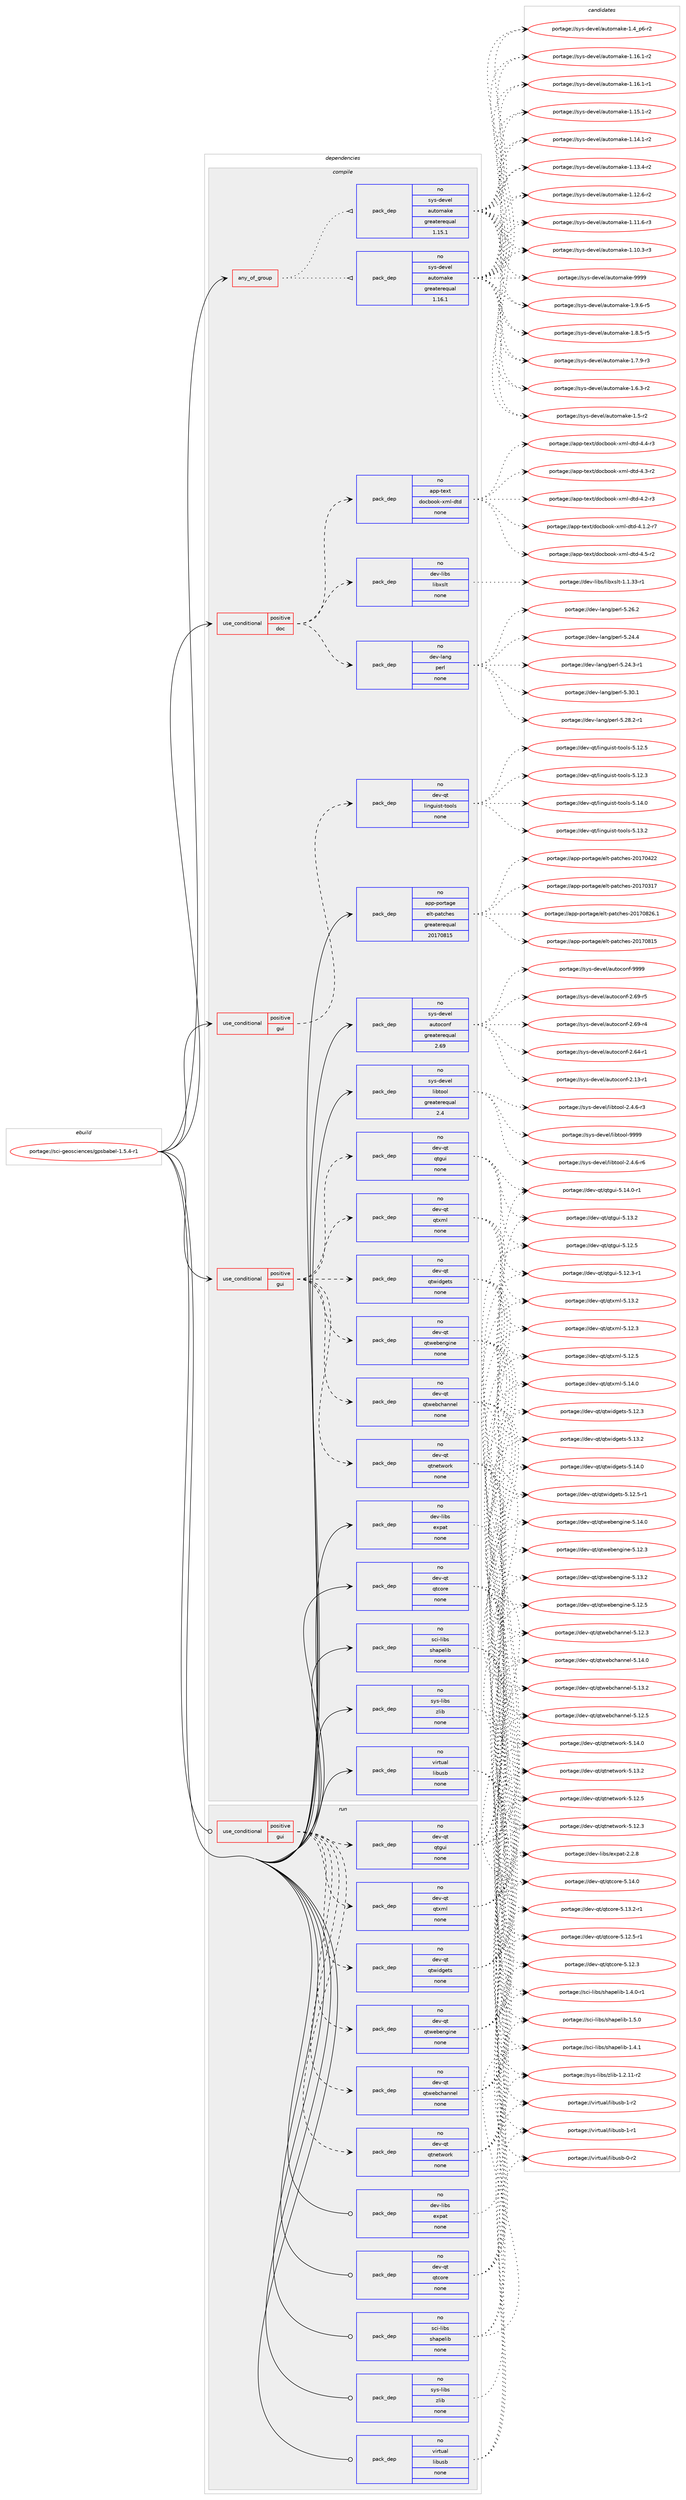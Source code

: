digraph prolog {

# *************
# Graph options
# *************

newrank=true;
concentrate=true;
compound=true;
graph [rankdir=LR,fontname=Helvetica,fontsize=10,ranksep=1.5];#, ranksep=2.5, nodesep=0.2];
edge  [arrowhead=vee];
node  [fontname=Helvetica,fontsize=10];

# **********
# The ebuild
# **********

subgraph cluster_leftcol {
color=gray;
rank=same;
label=<<i>ebuild</i>>;
id [label="portage://sci-geosciences/gpsbabel-1.5.4-r1", color=red, width=4, href="../sci-geosciences/gpsbabel-1.5.4-r1.svg"];
}

# ****************
# The dependencies
# ****************

subgraph cluster_midcol {
color=gray;
label=<<i>dependencies</i>>;
subgraph cluster_compile {
fillcolor="#eeeeee";
style=filled;
label=<<i>compile</i>>;
subgraph any1701 {
dependency105145 [label=<<TABLE BORDER="0" CELLBORDER="1" CELLSPACING="0" CELLPADDING="4"><TR><TD CELLPADDING="10">any_of_group</TD></TR></TABLE>>, shape=none, color=red];subgraph pack82936 {
dependency105146 [label=<<TABLE BORDER="0" CELLBORDER="1" CELLSPACING="0" CELLPADDING="4" WIDTH="220"><TR><TD ROWSPAN="6" CELLPADDING="30">pack_dep</TD></TR><TR><TD WIDTH="110">no</TD></TR><TR><TD>sys-devel</TD></TR><TR><TD>automake</TD></TR><TR><TD>greaterequal</TD></TR><TR><TD>1.16.1</TD></TR></TABLE>>, shape=none, color=blue];
}
dependency105145:e -> dependency105146:w [weight=20,style="dotted",arrowhead="oinv"];
subgraph pack82937 {
dependency105147 [label=<<TABLE BORDER="0" CELLBORDER="1" CELLSPACING="0" CELLPADDING="4" WIDTH="220"><TR><TD ROWSPAN="6" CELLPADDING="30">pack_dep</TD></TR><TR><TD WIDTH="110">no</TD></TR><TR><TD>sys-devel</TD></TR><TR><TD>automake</TD></TR><TR><TD>greaterequal</TD></TR><TR><TD>1.15.1</TD></TR></TABLE>>, shape=none, color=blue];
}
dependency105145:e -> dependency105147:w [weight=20,style="dotted",arrowhead="oinv"];
}
id:e -> dependency105145:w [weight=20,style="solid",arrowhead="vee"];
subgraph cond20428 {
dependency105148 [label=<<TABLE BORDER="0" CELLBORDER="1" CELLSPACING="0" CELLPADDING="4"><TR><TD ROWSPAN="3" CELLPADDING="10">use_conditional</TD></TR><TR><TD>positive</TD></TR><TR><TD>doc</TD></TR></TABLE>>, shape=none, color=red];
subgraph pack82938 {
dependency105149 [label=<<TABLE BORDER="0" CELLBORDER="1" CELLSPACING="0" CELLPADDING="4" WIDTH="220"><TR><TD ROWSPAN="6" CELLPADDING="30">pack_dep</TD></TR><TR><TD WIDTH="110">no</TD></TR><TR><TD>app-text</TD></TR><TR><TD>docbook-xml-dtd</TD></TR><TR><TD>none</TD></TR><TR><TD></TD></TR></TABLE>>, shape=none, color=blue];
}
dependency105148:e -> dependency105149:w [weight=20,style="dashed",arrowhead="vee"];
subgraph pack82939 {
dependency105150 [label=<<TABLE BORDER="0" CELLBORDER="1" CELLSPACING="0" CELLPADDING="4" WIDTH="220"><TR><TD ROWSPAN="6" CELLPADDING="30">pack_dep</TD></TR><TR><TD WIDTH="110">no</TD></TR><TR><TD>dev-lang</TD></TR><TR><TD>perl</TD></TR><TR><TD>none</TD></TR><TR><TD></TD></TR></TABLE>>, shape=none, color=blue];
}
dependency105148:e -> dependency105150:w [weight=20,style="dashed",arrowhead="vee"];
subgraph pack82940 {
dependency105151 [label=<<TABLE BORDER="0" CELLBORDER="1" CELLSPACING="0" CELLPADDING="4" WIDTH="220"><TR><TD ROWSPAN="6" CELLPADDING="30">pack_dep</TD></TR><TR><TD WIDTH="110">no</TD></TR><TR><TD>dev-libs</TD></TR><TR><TD>libxslt</TD></TR><TR><TD>none</TD></TR><TR><TD></TD></TR></TABLE>>, shape=none, color=blue];
}
dependency105148:e -> dependency105151:w [weight=20,style="dashed",arrowhead="vee"];
}
id:e -> dependency105148:w [weight=20,style="solid",arrowhead="vee"];
subgraph cond20429 {
dependency105152 [label=<<TABLE BORDER="0" CELLBORDER="1" CELLSPACING="0" CELLPADDING="4"><TR><TD ROWSPAN="3" CELLPADDING="10">use_conditional</TD></TR><TR><TD>positive</TD></TR><TR><TD>gui</TD></TR></TABLE>>, shape=none, color=red];
subgraph pack82941 {
dependency105153 [label=<<TABLE BORDER="0" CELLBORDER="1" CELLSPACING="0" CELLPADDING="4" WIDTH="220"><TR><TD ROWSPAN="6" CELLPADDING="30">pack_dep</TD></TR><TR><TD WIDTH="110">no</TD></TR><TR><TD>dev-qt</TD></TR><TR><TD>linguist-tools</TD></TR><TR><TD>none</TD></TR><TR><TD></TD></TR></TABLE>>, shape=none, color=blue];
}
dependency105152:e -> dependency105153:w [weight=20,style="dashed",arrowhead="vee"];
}
id:e -> dependency105152:w [weight=20,style="solid",arrowhead="vee"];
subgraph cond20430 {
dependency105154 [label=<<TABLE BORDER="0" CELLBORDER="1" CELLSPACING="0" CELLPADDING="4"><TR><TD ROWSPAN="3" CELLPADDING="10">use_conditional</TD></TR><TR><TD>positive</TD></TR><TR><TD>gui</TD></TR></TABLE>>, shape=none, color=red];
subgraph pack82942 {
dependency105155 [label=<<TABLE BORDER="0" CELLBORDER="1" CELLSPACING="0" CELLPADDING="4" WIDTH="220"><TR><TD ROWSPAN="6" CELLPADDING="30">pack_dep</TD></TR><TR><TD WIDTH="110">no</TD></TR><TR><TD>dev-qt</TD></TR><TR><TD>qtgui</TD></TR><TR><TD>none</TD></TR><TR><TD></TD></TR></TABLE>>, shape=none, color=blue];
}
dependency105154:e -> dependency105155:w [weight=20,style="dashed",arrowhead="vee"];
subgraph pack82943 {
dependency105156 [label=<<TABLE BORDER="0" CELLBORDER="1" CELLSPACING="0" CELLPADDING="4" WIDTH="220"><TR><TD ROWSPAN="6" CELLPADDING="30">pack_dep</TD></TR><TR><TD WIDTH="110">no</TD></TR><TR><TD>dev-qt</TD></TR><TR><TD>qtnetwork</TD></TR><TR><TD>none</TD></TR><TR><TD></TD></TR></TABLE>>, shape=none, color=blue];
}
dependency105154:e -> dependency105156:w [weight=20,style="dashed",arrowhead="vee"];
subgraph pack82944 {
dependency105157 [label=<<TABLE BORDER="0" CELLBORDER="1" CELLSPACING="0" CELLPADDING="4" WIDTH="220"><TR><TD ROWSPAN="6" CELLPADDING="30">pack_dep</TD></TR><TR><TD WIDTH="110">no</TD></TR><TR><TD>dev-qt</TD></TR><TR><TD>qtwebchannel</TD></TR><TR><TD>none</TD></TR><TR><TD></TD></TR></TABLE>>, shape=none, color=blue];
}
dependency105154:e -> dependency105157:w [weight=20,style="dashed",arrowhead="vee"];
subgraph pack82945 {
dependency105158 [label=<<TABLE BORDER="0" CELLBORDER="1" CELLSPACING="0" CELLPADDING="4" WIDTH="220"><TR><TD ROWSPAN="6" CELLPADDING="30">pack_dep</TD></TR><TR><TD WIDTH="110">no</TD></TR><TR><TD>dev-qt</TD></TR><TR><TD>qtwebengine</TD></TR><TR><TD>none</TD></TR><TR><TD></TD></TR></TABLE>>, shape=none, color=blue];
}
dependency105154:e -> dependency105158:w [weight=20,style="dashed",arrowhead="vee"];
subgraph pack82946 {
dependency105159 [label=<<TABLE BORDER="0" CELLBORDER="1" CELLSPACING="0" CELLPADDING="4" WIDTH="220"><TR><TD ROWSPAN="6" CELLPADDING="30">pack_dep</TD></TR><TR><TD WIDTH="110">no</TD></TR><TR><TD>dev-qt</TD></TR><TR><TD>qtwidgets</TD></TR><TR><TD>none</TD></TR><TR><TD></TD></TR></TABLE>>, shape=none, color=blue];
}
dependency105154:e -> dependency105159:w [weight=20,style="dashed",arrowhead="vee"];
subgraph pack82947 {
dependency105160 [label=<<TABLE BORDER="0" CELLBORDER="1" CELLSPACING="0" CELLPADDING="4" WIDTH="220"><TR><TD ROWSPAN="6" CELLPADDING="30">pack_dep</TD></TR><TR><TD WIDTH="110">no</TD></TR><TR><TD>dev-qt</TD></TR><TR><TD>qtxml</TD></TR><TR><TD>none</TD></TR><TR><TD></TD></TR></TABLE>>, shape=none, color=blue];
}
dependency105154:e -> dependency105160:w [weight=20,style="dashed",arrowhead="vee"];
}
id:e -> dependency105154:w [weight=20,style="solid",arrowhead="vee"];
subgraph pack82948 {
dependency105161 [label=<<TABLE BORDER="0" CELLBORDER="1" CELLSPACING="0" CELLPADDING="4" WIDTH="220"><TR><TD ROWSPAN="6" CELLPADDING="30">pack_dep</TD></TR><TR><TD WIDTH="110">no</TD></TR><TR><TD>app-portage</TD></TR><TR><TD>elt-patches</TD></TR><TR><TD>greaterequal</TD></TR><TR><TD>20170815</TD></TR></TABLE>>, shape=none, color=blue];
}
id:e -> dependency105161:w [weight=20,style="solid",arrowhead="vee"];
subgraph pack82949 {
dependency105162 [label=<<TABLE BORDER="0" CELLBORDER="1" CELLSPACING="0" CELLPADDING="4" WIDTH="220"><TR><TD ROWSPAN="6" CELLPADDING="30">pack_dep</TD></TR><TR><TD WIDTH="110">no</TD></TR><TR><TD>dev-libs</TD></TR><TR><TD>expat</TD></TR><TR><TD>none</TD></TR><TR><TD></TD></TR></TABLE>>, shape=none, color=blue];
}
id:e -> dependency105162:w [weight=20,style="solid",arrowhead="vee"];
subgraph pack82950 {
dependency105163 [label=<<TABLE BORDER="0" CELLBORDER="1" CELLSPACING="0" CELLPADDING="4" WIDTH="220"><TR><TD ROWSPAN="6" CELLPADDING="30">pack_dep</TD></TR><TR><TD WIDTH="110">no</TD></TR><TR><TD>dev-qt</TD></TR><TR><TD>qtcore</TD></TR><TR><TD>none</TD></TR><TR><TD></TD></TR></TABLE>>, shape=none, color=blue];
}
id:e -> dependency105163:w [weight=20,style="solid",arrowhead="vee"];
subgraph pack82951 {
dependency105164 [label=<<TABLE BORDER="0" CELLBORDER="1" CELLSPACING="0" CELLPADDING="4" WIDTH="220"><TR><TD ROWSPAN="6" CELLPADDING="30">pack_dep</TD></TR><TR><TD WIDTH="110">no</TD></TR><TR><TD>sci-libs</TD></TR><TR><TD>shapelib</TD></TR><TR><TD>none</TD></TR><TR><TD></TD></TR></TABLE>>, shape=none, color=blue];
}
id:e -> dependency105164:w [weight=20,style="solid",arrowhead="vee"];
subgraph pack82952 {
dependency105165 [label=<<TABLE BORDER="0" CELLBORDER="1" CELLSPACING="0" CELLPADDING="4" WIDTH="220"><TR><TD ROWSPAN="6" CELLPADDING="30">pack_dep</TD></TR><TR><TD WIDTH="110">no</TD></TR><TR><TD>sys-devel</TD></TR><TR><TD>autoconf</TD></TR><TR><TD>greaterequal</TD></TR><TR><TD>2.69</TD></TR></TABLE>>, shape=none, color=blue];
}
id:e -> dependency105165:w [weight=20,style="solid",arrowhead="vee"];
subgraph pack82953 {
dependency105166 [label=<<TABLE BORDER="0" CELLBORDER="1" CELLSPACING="0" CELLPADDING="4" WIDTH="220"><TR><TD ROWSPAN="6" CELLPADDING="30">pack_dep</TD></TR><TR><TD WIDTH="110">no</TD></TR><TR><TD>sys-devel</TD></TR><TR><TD>libtool</TD></TR><TR><TD>greaterequal</TD></TR><TR><TD>2.4</TD></TR></TABLE>>, shape=none, color=blue];
}
id:e -> dependency105166:w [weight=20,style="solid",arrowhead="vee"];
subgraph pack82954 {
dependency105167 [label=<<TABLE BORDER="0" CELLBORDER="1" CELLSPACING="0" CELLPADDING="4" WIDTH="220"><TR><TD ROWSPAN="6" CELLPADDING="30">pack_dep</TD></TR><TR><TD WIDTH="110">no</TD></TR><TR><TD>sys-libs</TD></TR><TR><TD>zlib</TD></TR><TR><TD>none</TD></TR><TR><TD></TD></TR></TABLE>>, shape=none, color=blue];
}
id:e -> dependency105167:w [weight=20,style="solid",arrowhead="vee"];
subgraph pack82955 {
dependency105168 [label=<<TABLE BORDER="0" CELLBORDER="1" CELLSPACING="0" CELLPADDING="4" WIDTH="220"><TR><TD ROWSPAN="6" CELLPADDING="30">pack_dep</TD></TR><TR><TD WIDTH="110">no</TD></TR><TR><TD>virtual</TD></TR><TR><TD>libusb</TD></TR><TR><TD>none</TD></TR><TR><TD></TD></TR></TABLE>>, shape=none, color=blue];
}
id:e -> dependency105168:w [weight=20,style="solid",arrowhead="vee"];
}
subgraph cluster_compileandrun {
fillcolor="#eeeeee";
style=filled;
label=<<i>compile and run</i>>;
}
subgraph cluster_run {
fillcolor="#eeeeee";
style=filled;
label=<<i>run</i>>;
subgraph cond20431 {
dependency105169 [label=<<TABLE BORDER="0" CELLBORDER="1" CELLSPACING="0" CELLPADDING="4"><TR><TD ROWSPAN="3" CELLPADDING="10">use_conditional</TD></TR><TR><TD>positive</TD></TR><TR><TD>gui</TD></TR></TABLE>>, shape=none, color=red];
subgraph pack82956 {
dependency105170 [label=<<TABLE BORDER="0" CELLBORDER="1" CELLSPACING="0" CELLPADDING="4" WIDTH="220"><TR><TD ROWSPAN="6" CELLPADDING="30">pack_dep</TD></TR><TR><TD WIDTH="110">no</TD></TR><TR><TD>dev-qt</TD></TR><TR><TD>qtgui</TD></TR><TR><TD>none</TD></TR><TR><TD></TD></TR></TABLE>>, shape=none, color=blue];
}
dependency105169:e -> dependency105170:w [weight=20,style="dashed",arrowhead="vee"];
subgraph pack82957 {
dependency105171 [label=<<TABLE BORDER="0" CELLBORDER="1" CELLSPACING="0" CELLPADDING="4" WIDTH="220"><TR><TD ROWSPAN="6" CELLPADDING="30">pack_dep</TD></TR><TR><TD WIDTH="110">no</TD></TR><TR><TD>dev-qt</TD></TR><TR><TD>qtnetwork</TD></TR><TR><TD>none</TD></TR><TR><TD></TD></TR></TABLE>>, shape=none, color=blue];
}
dependency105169:e -> dependency105171:w [weight=20,style="dashed",arrowhead="vee"];
subgraph pack82958 {
dependency105172 [label=<<TABLE BORDER="0" CELLBORDER="1" CELLSPACING="0" CELLPADDING="4" WIDTH="220"><TR><TD ROWSPAN="6" CELLPADDING="30">pack_dep</TD></TR><TR><TD WIDTH="110">no</TD></TR><TR><TD>dev-qt</TD></TR><TR><TD>qtwebchannel</TD></TR><TR><TD>none</TD></TR><TR><TD></TD></TR></TABLE>>, shape=none, color=blue];
}
dependency105169:e -> dependency105172:w [weight=20,style="dashed",arrowhead="vee"];
subgraph pack82959 {
dependency105173 [label=<<TABLE BORDER="0" CELLBORDER="1" CELLSPACING="0" CELLPADDING="4" WIDTH="220"><TR><TD ROWSPAN="6" CELLPADDING="30">pack_dep</TD></TR><TR><TD WIDTH="110">no</TD></TR><TR><TD>dev-qt</TD></TR><TR><TD>qtwebengine</TD></TR><TR><TD>none</TD></TR><TR><TD></TD></TR></TABLE>>, shape=none, color=blue];
}
dependency105169:e -> dependency105173:w [weight=20,style="dashed",arrowhead="vee"];
subgraph pack82960 {
dependency105174 [label=<<TABLE BORDER="0" CELLBORDER="1" CELLSPACING="0" CELLPADDING="4" WIDTH="220"><TR><TD ROWSPAN="6" CELLPADDING="30">pack_dep</TD></TR><TR><TD WIDTH="110">no</TD></TR><TR><TD>dev-qt</TD></TR><TR><TD>qtwidgets</TD></TR><TR><TD>none</TD></TR><TR><TD></TD></TR></TABLE>>, shape=none, color=blue];
}
dependency105169:e -> dependency105174:w [weight=20,style="dashed",arrowhead="vee"];
subgraph pack82961 {
dependency105175 [label=<<TABLE BORDER="0" CELLBORDER="1" CELLSPACING="0" CELLPADDING="4" WIDTH="220"><TR><TD ROWSPAN="6" CELLPADDING="30">pack_dep</TD></TR><TR><TD WIDTH="110">no</TD></TR><TR><TD>dev-qt</TD></TR><TR><TD>qtxml</TD></TR><TR><TD>none</TD></TR><TR><TD></TD></TR></TABLE>>, shape=none, color=blue];
}
dependency105169:e -> dependency105175:w [weight=20,style="dashed",arrowhead="vee"];
}
id:e -> dependency105169:w [weight=20,style="solid",arrowhead="odot"];
subgraph pack82962 {
dependency105176 [label=<<TABLE BORDER="0" CELLBORDER="1" CELLSPACING="0" CELLPADDING="4" WIDTH="220"><TR><TD ROWSPAN="6" CELLPADDING="30">pack_dep</TD></TR><TR><TD WIDTH="110">no</TD></TR><TR><TD>dev-libs</TD></TR><TR><TD>expat</TD></TR><TR><TD>none</TD></TR><TR><TD></TD></TR></TABLE>>, shape=none, color=blue];
}
id:e -> dependency105176:w [weight=20,style="solid",arrowhead="odot"];
subgraph pack82963 {
dependency105177 [label=<<TABLE BORDER="0" CELLBORDER="1" CELLSPACING="0" CELLPADDING="4" WIDTH="220"><TR><TD ROWSPAN="6" CELLPADDING="30">pack_dep</TD></TR><TR><TD WIDTH="110">no</TD></TR><TR><TD>dev-qt</TD></TR><TR><TD>qtcore</TD></TR><TR><TD>none</TD></TR><TR><TD></TD></TR></TABLE>>, shape=none, color=blue];
}
id:e -> dependency105177:w [weight=20,style="solid",arrowhead="odot"];
subgraph pack82964 {
dependency105178 [label=<<TABLE BORDER="0" CELLBORDER="1" CELLSPACING="0" CELLPADDING="4" WIDTH="220"><TR><TD ROWSPAN="6" CELLPADDING="30">pack_dep</TD></TR><TR><TD WIDTH="110">no</TD></TR><TR><TD>sci-libs</TD></TR><TR><TD>shapelib</TD></TR><TR><TD>none</TD></TR><TR><TD></TD></TR></TABLE>>, shape=none, color=blue];
}
id:e -> dependency105178:w [weight=20,style="solid",arrowhead="odot"];
subgraph pack82965 {
dependency105179 [label=<<TABLE BORDER="0" CELLBORDER="1" CELLSPACING="0" CELLPADDING="4" WIDTH="220"><TR><TD ROWSPAN="6" CELLPADDING="30">pack_dep</TD></TR><TR><TD WIDTH="110">no</TD></TR><TR><TD>sys-libs</TD></TR><TR><TD>zlib</TD></TR><TR><TD>none</TD></TR><TR><TD></TD></TR></TABLE>>, shape=none, color=blue];
}
id:e -> dependency105179:w [weight=20,style="solid",arrowhead="odot"];
subgraph pack82966 {
dependency105180 [label=<<TABLE BORDER="0" CELLBORDER="1" CELLSPACING="0" CELLPADDING="4" WIDTH="220"><TR><TD ROWSPAN="6" CELLPADDING="30">pack_dep</TD></TR><TR><TD WIDTH="110">no</TD></TR><TR><TD>virtual</TD></TR><TR><TD>libusb</TD></TR><TR><TD>none</TD></TR><TR><TD></TD></TR></TABLE>>, shape=none, color=blue];
}
id:e -> dependency105180:w [weight=20,style="solid",arrowhead="odot"];
}
}

# **************
# The candidates
# **************

subgraph cluster_choices {
rank=same;
color=gray;
label=<<i>candidates</i>>;

subgraph choice82936 {
color=black;
nodesep=1;
choice115121115451001011181011084797117116111109971071014557575757 [label="portage://sys-devel/automake-9999", color=red, width=4,href="../sys-devel/automake-9999.svg"];
choice115121115451001011181011084797117116111109971071014549465746544511453 [label="portage://sys-devel/automake-1.9.6-r5", color=red, width=4,href="../sys-devel/automake-1.9.6-r5.svg"];
choice115121115451001011181011084797117116111109971071014549465646534511453 [label="portage://sys-devel/automake-1.8.5-r5", color=red, width=4,href="../sys-devel/automake-1.8.5-r5.svg"];
choice115121115451001011181011084797117116111109971071014549465546574511451 [label="portage://sys-devel/automake-1.7.9-r3", color=red, width=4,href="../sys-devel/automake-1.7.9-r3.svg"];
choice115121115451001011181011084797117116111109971071014549465446514511450 [label="portage://sys-devel/automake-1.6.3-r2", color=red, width=4,href="../sys-devel/automake-1.6.3-r2.svg"];
choice11512111545100101118101108479711711611110997107101454946534511450 [label="portage://sys-devel/automake-1.5-r2", color=red, width=4,href="../sys-devel/automake-1.5-r2.svg"];
choice115121115451001011181011084797117116111109971071014549465295112544511450 [label="portage://sys-devel/automake-1.4_p6-r2", color=red, width=4,href="../sys-devel/automake-1.4_p6-r2.svg"];
choice11512111545100101118101108479711711611110997107101454946495446494511450 [label="portage://sys-devel/automake-1.16.1-r2", color=red, width=4,href="../sys-devel/automake-1.16.1-r2.svg"];
choice11512111545100101118101108479711711611110997107101454946495446494511449 [label="portage://sys-devel/automake-1.16.1-r1", color=red, width=4,href="../sys-devel/automake-1.16.1-r1.svg"];
choice11512111545100101118101108479711711611110997107101454946495346494511450 [label="portage://sys-devel/automake-1.15.1-r2", color=red, width=4,href="../sys-devel/automake-1.15.1-r2.svg"];
choice11512111545100101118101108479711711611110997107101454946495246494511450 [label="portage://sys-devel/automake-1.14.1-r2", color=red, width=4,href="../sys-devel/automake-1.14.1-r2.svg"];
choice11512111545100101118101108479711711611110997107101454946495146524511450 [label="portage://sys-devel/automake-1.13.4-r2", color=red, width=4,href="../sys-devel/automake-1.13.4-r2.svg"];
choice11512111545100101118101108479711711611110997107101454946495046544511450 [label="portage://sys-devel/automake-1.12.6-r2", color=red, width=4,href="../sys-devel/automake-1.12.6-r2.svg"];
choice11512111545100101118101108479711711611110997107101454946494946544511451 [label="portage://sys-devel/automake-1.11.6-r3", color=red, width=4,href="../sys-devel/automake-1.11.6-r3.svg"];
choice11512111545100101118101108479711711611110997107101454946494846514511451 [label="portage://sys-devel/automake-1.10.3-r3", color=red, width=4,href="../sys-devel/automake-1.10.3-r3.svg"];
dependency105146:e -> choice115121115451001011181011084797117116111109971071014557575757:w [style=dotted,weight="100"];
dependency105146:e -> choice115121115451001011181011084797117116111109971071014549465746544511453:w [style=dotted,weight="100"];
dependency105146:e -> choice115121115451001011181011084797117116111109971071014549465646534511453:w [style=dotted,weight="100"];
dependency105146:e -> choice115121115451001011181011084797117116111109971071014549465546574511451:w [style=dotted,weight="100"];
dependency105146:e -> choice115121115451001011181011084797117116111109971071014549465446514511450:w [style=dotted,weight="100"];
dependency105146:e -> choice11512111545100101118101108479711711611110997107101454946534511450:w [style=dotted,weight="100"];
dependency105146:e -> choice115121115451001011181011084797117116111109971071014549465295112544511450:w [style=dotted,weight="100"];
dependency105146:e -> choice11512111545100101118101108479711711611110997107101454946495446494511450:w [style=dotted,weight="100"];
dependency105146:e -> choice11512111545100101118101108479711711611110997107101454946495446494511449:w [style=dotted,weight="100"];
dependency105146:e -> choice11512111545100101118101108479711711611110997107101454946495346494511450:w [style=dotted,weight="100"];
dependency105146:e -> choice11512111545100101118101108479711711611110997107101454946495246494511450:w [style=dotted,weight="100"];
dependency105146:e -> choice11512111545100101118101108479711711611110997107101454946495146524511450:w [style=dotted,weight="100"];
dependency105146:e -> choice11512111545100101118101108479711711611110997107101454946495046544511450:w [style=dotted,weight="100"];
dependency105146:e -> choice11512111545100101118101108479711711611110997107101454946494946544511451:w [style=dotted,weight="100"];
dependency105146:e -> choice11512111545100101118101108479711711611110997107101454946494846514511451:w [style=dotted,weight="100"];
}
subgraph choice82937 {
color=black;
nodesep=1;
choice115121115451001011181011084797117116111109971071014557575757 [label="portage://sys-devel/automake-9999", color=red, width=4,href="../sys-devel/automake-9999.svg"];
choice115121115451001011181011084797117116111109971071014549465746544511453 [label="portage://sys-devel/automake-1.9.6-r5", color=red, width=4,href="../sys-devel/automake-1.9.6-r5.svg"];
choice115121115451001011181011084797117116111109971071014549465646534511453 [label="portage://sys-devel/automake-1.8.5-r5", color=red, width=4,href="../sys-devel/automake-1.8.5-r5.svg"];
choice115121115451001011181011084797117116111109971071014549465546574511451 [label="portage://sys-devel/automake-1.7.9-r3", color=red, width=4,href="../sys-devel/automake-1.7.9-r3.svg"];
choice115121115451001011181011084797117116111109971071014549465446514511450 [label="portage://sys-devel/automake-1.6.3-r2", color=red, width=4,href="../sys-devel/automake-1.6.3-r2.svg"];
choice11512111545100101118101108479711711611110997107101454946534511450 [label="portage://sys-devel/automake-1.5-r2", color=red, width=4,href="../sys-devel/automake-1.5-r2.svg"];
choice115121115451001011181011084797117116111109971071014549465295112544511450 [label="portage://sys-devel/automake-1.4_p6-r2", color=red, width=4,href="../sys-devel/automake-1.4_p6-r2.svg"];
choice11512111545100101118101108479711711611110997107101454946495446494511450 [label="portage://sys-devel/automake-1.16.1-r2", color=red, width=4,href="../sys-devel/automake-1.16.1-r2.svg"];
choice11512111545100101118101108479711711611110997107101454946495446494511449 [label="portage://sys-devel/automake-1.16.1-r1", color=red, width=4,href="../sys-devel/automake-1.16.1-r1.svg"];
choice11512111545100101118101108479711711611110997107101454946495346494511450 [label="portage://sys-devel/automake-1.15.1-r2", color=red, width=4,href="../sys-devel/automake-1.15.1-r2.svg"];
choice11512111545100101118101108479711711611110997107101454946495246494511450 [label="portage://sys-devel/automake-1.14.1-r2", color=red, width=4,href="../sys-devel/automake-1.14.1-r2.svg"];
choice11512111545100101118101108479711711611110997107101454946495146524511450 [label="portage://sys-devel/automake-1.13.4-r2", color=red, width=4,href="../sys-devel/automake-1.13.4-r2.svg"];
choice11512111545100101118101108479711711611110997107101454946495046544511450 [label="portage://sys-devel/automake-1.12.6-r2", color=red, width=4,href="../sys-devel/automake-1.12.6-r2.svg"];
choice11512111545100101118101108479711711611110997107101454946494946544511451 [label="portage://sys-devel/automake-1.11.6-r3", color=red, width=4,href="../sys-devel/automake-1.11.6-r3.svg"];
choice11512111545100101118101108479711711611110997107101454946494846514511451 [label="portage://sys-devel/automake-1.10.3-r3", color=red, width=4,href="../sys-devel/automake-1.10.3-r3.svg"];
dependency105147:e -> choice115121115451001011181011084797117116111109971071014557575757:w [style=dotted,weight="100"];
dependency105147:e -> choice115121115451001011181011084797117116111109971071014549465746544511453:w [style=dotted,weight="100"];
dependency105147:e -> choice115121115451001011181011084797117116111109971071014549465646534511453:w [style=dotted,weight="100"];
dependency105147:e -> choice115121115451001011181011084797117116111109971071014549465546574511451:w [style=dotted,weight="100"];
dependency105147:e -> choice115121115451001011181011084797117116111109971071014549465446514511450:w [style=dotted,weight="100"];
dependency105147:e -> choice11512111545100101118101108479711711611110997107101454946534511450:w [style=dotted,weight="100"];
dependency105147:e -> choice115121115451001011181011084797117116111109971071014549465295112544511450:w [style=dotted,weight="100"];
dependency105147:e -> choice11512111545100101118101108479711711611110997107101454946495446494511450:w [style=dotted,weight="100"];
dependency105147:e -> choice11512111545100101118101108479711711611110997107101454946495446494511449:w [style=dotted,weight="100"];
dependency105147:e -> choice11512111545100101118101108479711711611110997107101454946495346494511450:w [style=dotted,weight="100"];
dependency105147:e -> choice11512111545100101118101108479711711611110997107101454946495246494511450:w [style=dotted,weight="100"];
dependency105147:e -> choice11512111545100101118101108479711711611110997107101454946495146524511450:w [style=dotted,weight="100"];
dependency105147:e -> choice11512111545100101118101108479711711611110997107101454946495046544511450:w [style=dotted,weight="100"];
dependency105147:e -> choice11512111545100101118101108479711711611110997107101454946494946544511451:w [style=dotted,weight="100"];
dependency105147:e -> choice11512111545100101118101108479711711611110997107101454946494846514511451:w [style=dotted,weight="100"];
}
subgraph choice82938 {
color=black;
nodesep=1;
choice97112112451161011201164710011199981111111074512010910845100116100455246534511450 [label="portage://app-text/docbook-xml-dtd-4.5-r2", color=red, width=4,href="../app-text/docbook-xml-dtd-4.5-r2.svg"];
choice97112112451161011201164710011199981111111074512010910845100116100455246524511451 [label="portage://app-text/docbook-xml-dtd-4.4-r3", color=red, width=4,href="../app-text/docbook-xml-dtd-4.4-r3.svg"];
choice97112112451161011201164710011199981111111074512010910845100116100455246514511450 [label="portage://app-text/docbook-xml-dtd-4.3-r2", color=red, width=4,href="../app-text/docbook-xml-dtd-4.3-r2.svg"];
choice97112112451161011201164710011199981111111074512010910845100116100455246504511451 [label="portage://app-text/docbook-xml-dtd-4.2-r3", color=red, width=4,href="../app-text/docbook-xml-dtd-4.2-r3.svg"];
choice971121124511610112011647100111999811111110745120109108451001161004552464946504511455 [label="portage://app-text/docbook-xml-dtd-4.1.2-r7", color=red, width=4,href="../app-text/docbook-xml-dtd-4.1.2-r7.svg"];
dependency105149:e -> choice97112112451161011201164710011199981111111074512010910845100116100455246534511450:w [style=dotted,weight="100"];
dependency105149:e -> choice97112112451161011201164710011199981111111074512010910845100116100455246524511451:w [style=dotted,weight="100"];
dependency105149:e -> choice97112112451161011201164710011199981111111074512010910845100116100455246514511450:w [style=dotted,weight="100"];
dependency105149:e -> choice97112112451161011201164710011199981111111074512010910845100116100455246504511451:w [style=dotted,weight="100"];
dependency105149:e -> choice971121124511610112011647100111999811111110745120109108451001161004552464946504511455:w [style=dotted,weight="100"];
}
subgraph choice82939 {
color=black;
nodesep=1;
choice10010111845108971101034711210111410845534651484649 [label="portage://dev-lang/perl-5.30.1", color=red, width=4,href="../dev-lang/perl-5.30.1.svg"];
choice100101118451089711010347112101114108455346505646504511449 [label="portage://dev-lang/perl-5.28.2-r1", color=red, width=4,href="../dev-lang/perl-5.28.2-r1.svg"];
choice10010111845108971101034711210111410845534650544650 [label="portage://dev-lang/perl-5.26.2", color=red, width=4,href="../dev-lang/perl-5.26.2.svg"];
choice10010111845108971101034711210111410845534650524652 [label="portage://dev-lang/perl-5.24.4", color=red, width=4,href="../dev-lang/perl-5.24.4.svg"];
choice100101118451089711010347112101114108455346505246514511449 [label="portage://dev-lang/perl-5.24.3-r1", color=red, width=4,href="../dev-lang/perl-5.24.3-r1.svg"];
dependency105150:e -> choice10010111845108971101034711210111410845534651484649:w [style=dotted,weight="100"];
dependency105150:e -> choice100101118451089711010347112101114108455346505646504511449:w [style=dotted,weight="100"];
dependency105150:e -> choice10010111845108971101034711210111410845534650544650:w [style=dotted,weight="100"];
dependency105150:e -> choice10010111845108971101034711210111410845534650524652:w [style=dotted,weight="100"];
dependency105150:e -> choice100101118451089711010347112101114108455346505246514511449:w [style=dotted,weight="100"];
}
subgraph choice82940 {
color=black;
nodesep=1;
choice10010111845108105981154710810598120115108116454946494651514511449 [label="portage://dev-libs/libxslt-1.1.33-r1", color=red, width=4,href="../dev-libs/libxslt-1.1.33-r1.svg"];
dependency105151:e -> choice10010111845108105981154710810598120115108116454946494651514511449:w [style=dotted,weight="100"];
}
subgraph choice82941 {
color=black;
nodesep=1;
choice10010111845113116471081051101031171051151164511611111110811545534649524648 [label="portage://dev-qt/linguist-tools-5.14.0", color=red, width=4,href="../dev-qt/linguist-tools-5.14.0.svg"];
choice10010111845113116471081051101031171051151164511611111110811545534649514650 [label="portage://dev-qt/linguist-tools-5.13.2", color=red, width=4,href="../dev-qt/linguist-tools-5.13.2.svg"];
choice10010111845113116471081051101031171051151164511611111110811545534649504653 [label="portage://dev-qt/linguist-tools-5.12.5", color=red, width=4,href="../dev-qt/linguist-tools-5.12.5.svg"];
choice10010111845113116471081051101031171051151164511611111110811545534649504651 [label="portage://dev-qt/linguist-tools-5.12.3", color=red, width=4,href="../dev-qt/linguist-tools-5.12.3.svg"];
dependency105153:e -> choice10010111845113116471081051101031171051151164511611111110811545534649524648:w [style=dotted,weight="100"];
dependency105153:e -> choice10010111845113116471081051101031171051151164511611111110811545534649514650:w [style=dotted,weight="100"];
dependency105153:e -> choice10010111845113116471081051101031171051151164511611111110811545534649504653:w [style=dotted,weight="100"];
dependency105153:e -> choice10010111845113116471081051101031171051151164511611111110811545534649504651:w [style=dotted,weight="100"];
}
subgraph choice82942 {
color=black;
nodesep=1;
choice1001011184511311647113116103117105455346495246484511449 [label="portage://dev-qt/qtgui-5.14.0-r1", color=red, width=4,href="../dev-qt/qtgui-5.14.0-r1.svg"];
choice100101118451131164711311610311710545534649514650 [label="portage://dev-qt/qtgui-5.13.2", color=red, width=4,href="../dev-qt/qtgui-5.13.2.svg"];
choice100101118451131164711311610311710545534649504653 [label="portage://dev-qt/qtgui-5.12.5", color=red, width=4,href="../dev-qt/qtgui-5.12.5.svg"];
choice1001011184511311647113116103117105455346495046514511449 [label="portage://dev-qt/qtgui-5.12.3-r1", color=red, width=4,href="../dev-qt/qtgui-5.12.3-r1.svg"];
dependency105155:e -> choice1001011184511311647113116103117105455346495246484511449:w [style=dotted,weight="100"];
dependency105155:e -> choice100101118451131164711311610311710545534649514650:w [style=dotted,weight="100"];
dependency105155:e -> choice100101118451131164711311610311710545534649504653:w [style=dotted,weight="100"];
dependency105155:e -> choice1001011184511311647113116103117105455346495046514511449:w [style=dotted,weight="100"];
}
subgraph choice82943 {
color=black;
nodesep=1;
choice100101118451131164711311611010111611911111410745534649524648 [label="portage://dev-qt/qtnetwork-5.14.0", color=red, width=4,href="../dev-qt/qtnetwork-5.14.0.svg"];
choice100101118451131164711311611010111611911111410745534649514650 [label="portage://dev-qt/qtnetwork-5.13.2", color=red, width=4,href="../dev-qt/qtnetwork-5.13.2.svg"];
choice100101118451131164711311611010111611911111410745534649504653 [label="portage://dev-qt/qtnetwork-5.12.5", color=red, width=4,href="../dev-qt/qtnetwork-5.12.5.svg"];
choice100101118451131164711311611010111611911111410745534649504651 [label="portage://dev-qt/qtnetwork-5.12.3", color=red, width=4,href="../dev-qt/qtnetwork-5.12.3.svg"];
dependency105156:e -> choice100101118451131164711311611010111611911111410745534649524648:w [style=dotted,weight="100"];
dependency105156:e -> choice100101118451131164711311611010111611911111410745534649514650:w [style=dotted,weight="100"];
dependency105156:e -> choice100101118451131164711311611010111611911111410745534649504653:w [style=dotted,weight="100"];
dependency105156:e -> choice100101118451131164711311611010111611911111410745534649504651:w [style=dotted,weight="100"];
}
subgraph choice82944 {
color=black;
nodesep=1;
choice100101118451131164711311611910198991049711011010110845534649524648 [label="portage://dev-qt/qtwebchannel-5.14.0", color=red, width=4,href="../dev-qt/qtwebchannel-5.14.0.svg"];
choice100101118451131164711311611910198991049711011010110845534649514650 [label="portage://dev-qt/qtwebchannel-5.13.2", color=red, width=4,href="../dev-qt/qtwebchannel-5.13.2.svg"];
choice100101118451131164711311611910198991049711011010110845534649504653 [label="portage://dev-qt/qtwebchannel-5.12.5", color=red, width=4,href="../dev-qt/qtwebchannel-5.12.5.svg"];
choice100101118451131164711311611910198991049711011010110845534649504651 [label="portage://dev-qt/qtwebchannel-5.12.3", color=red, width=4,href="../dev-qt/qtwebchannel-5.12.3.svg"];
dependency105157:e -> choice100101118451131164711311611910198991049711011010110845534649524648:w [style=dotted,weight="100"];
dependency105157:e -> choice100101118451131164711311611910198991049711011010110845534649514650:w [style=dotted,weight="100"];
dependency105157:e -> choice100101118451131164711311611910198991049711011010110845534649504653:w [style=dotted,weight="100"];
dependency105157:e -> choice100101118451131164711311611910198991049711011010110845534649504651:w [style=dotted,weight="100"];
}
subgraph choice82945 {
color=black;
nodesep=1;
choice10010111845113116471131161191019810111010310511010145534649524648 [label="portage://dev-qt/qtwebengine-5.14.0", color=red, width=4,href="../dev-qt/qtwebengine-5.14.0.svg"];
choice10010111845113116471131161191019810111010310511010145534649514650 [label="portage://dev-qt/qtwebengine-5.13.2", color=red, width=4,href="../dev-qt/qtwebengine-5.13.2.svg"];
choice10010111845113116471131161191019810111010310511010145534649504653 [label="portage://dev-qt/qtwebengine-5.12.5", color=red, width=4,href="../dev-qt/qtwebengine-5.12.5.svg"];
choice10010111845113116471131161191019810111010310511010145534649504651 [label="portage://dev-qt/qtwebengine-5.12.3", color=red, width=4,href="../dev-qt/qtwebengine-5.12.3.svg"];
dependency105158:e -> choice10010111845113116471131161191019810111010310511010145534649524648:w [style=dotted,weight="100"];
dependency105158:e -> choice10010111845113116471131161191019810111010310511010145534649514650:w [style=dotted,weight="100"];
dependency105158:e -> choice10010111845113116471131161191019810111010310511010145534649504653:w [style=dotted,weight="100"];
dependency105158:e -> choice10010111845113116471131161191019810111010310511010145534649504651:w [style=dotted,weight="100"];
}
subgraph choice82946 {
color=black;
nodesep=1;
choice100101118451131164711311611910510010310111611545534649524648 [label="portage://dev-qt/qtwidgets-5.14.0", color=red, width=4,href="../dev-qt/qtwidgets-5.14.0.svg"];
choice100101118451131164711311611910510010310111611545534649514650 [label="portage://dev-qt/qtwidgets-5.13.2", color=red, width=4,href="../dev-qt/qtwidgets-5.13.2.svg"];
choice1001011184511311647113116119105100103101116115455346495046534511449 [label="portage://dev-qt/qtwidgets-5.12.5-r1", color=red, width=4,href="../dev-qt/qtwidgets-5.12.5-r1.svg"];
choice100101118451131164711311611910510010310111611545534649504651 [label="portage://dev-qt/qtwidgets-5.12.3", color=red, width=4,href="../dev-qt/qtwidgets-5.12.3.svg"];
dependency105159:e -> choice100101118451131164711311611910510010310111611545534649524648:w [style=dotted,weight="100"];
dependency105159:e -> choice100101118451131164711311611910510010310111611545534649514650:w [style=dotted,weight="100"];
dependency105159:e -> choice1001011184511311647113116119105100103101116115455346495046534511449:w [style=dotted,weight="100"];
dependency105159:e -> choice100101118451131164711311611910510010310111611545534649504651:w [style=dotted,weight="100"];
}
subgraph choice82947 {
color=black;
nodesep=1;
choice100101118451131164711311612010910845534649524648 [label="portage://dev-qt/qtxml-5.14.0", color=red, width=4,href="../dev-qt/qtxml-5.14.0.svg"];
choice100101118451131164711311612010910845534649514650 [label="portage://dev-qt/qtxml-5.13.2", color=red, width=4,href="../dev-qt/qtxml-5.13.2.svg"];
choice100101118451131164711311612010910845534649504653 [label="portage://dev-qt/qtxml-5.12.5", color=red, width=4,href="../dev-qt/qtxml-5.12.5.svg"];
choice100101118451131164711311612010910845534649504651 [label="portage://dev-qt/qtxml-5.12.3", color=red, width=4,href="../dev-qt/qtxml-5.12.3.svg"];
dependency105160:e -> choice100101118451131164711311612010910845534649524648:w [style=dotted,weight="100"];
dependency105160:e -> choice100101118451131164711311612010910845534649514650:w [style=dotted,weight="100"];
dependency105160:e -> choice100101118451131164711311612010910845534649504653:w [style=dotted,weight="100"];
dependency105160:e -> choice100101118451131164711311612010910845534649504651:w [style=dotted,weight="100"];
}
subgraph choice82948 {
color=black;
nodesep=1;
choice971121124511211111411697103101471011081164511297116991041011154550484955485650544649 [label="portage://app-portage/elt-patches-20170826.1", color=red, width=4,href="../app-portage/elt-patches-20170826.1.svg"];
choice97112112451121111141169710310147101108116451129711699104101115455048495548564953 [label="portage://app-portage/elt-patches-20170815", color=red, width=4,href="../app-portage/elt-patches-20170815.svg"];
choice97112112451121111141169710310147101108116451129711699104101115455048495548525050 [label="portage://app-portage/elt-patches-20170422", color=red, width=4,href="../app-portage/elt-patches-20170422.svg"];
choice97112112451121111141169710310147101108116451129711699104101115455048495548514955 [label="portage://app-portage/elt-patches-20170317", color=red, width=4,href="../app-portage/elt-patches-20170317.svg"];
dependency105161:e -> choice971121124511211111411697103101471011081164511297116991041011154550484955485650544649:w [style=dotted,weight="100"];
dependency105161:e -> choice97112112451121111141169710310147101108116451129711699104101115455048495548564953:w [style=dotted,weight="100"];
dependency105161:e -> choice97112112451121111141169710310147101108116451129711699104101115455048495548525050:w [style=dotted,weight="100"];
dependency105161:e -> choice97112112451121111141169710310147101108116451129711699104101115455048495548514955:w [style=dotted,weight="100"];
}
subgraph choice82949 {
color=black;
nodesep=1;
choice10010111845108105981154710112011297116455046504656 [label="portage://dev-libs/expat-2.2.8", color=red, width=4,href="../dev-libs/expat-2.2.8.svg"];
dependency105162:e -> choice10010111845108105981154710112011297116455046504656:w [style=dotted,weight="100"];
}
subgraph choice82950 {
color=black;
nodesep=1;
choice10010111845113116471131169911111410145534649524648 [label="portage://dev-qt/qtcore-5.14.0", color=red, width=4,href="../dev-qt/qtcore-5.14.0.svg"];
choice100101118451131164711311699111114101455346495146504511449 [label="portage://dev-qt/qtcore-5.13.2-r1", color=red, width=4,href="../dev-qt/qtcore-5.13.2-r1.svg"];
choice100101118451131164711311699111114101455346495046534511449 [label="portage://dev-qt/qtcore-5.12.5-r1", color=red, width=4,href="../dev-qt/qtcore-5.12.5-r1.svg"];
choice10010111845113116471131169911111410145534649504651 [label="portage://dev-qt/qtcore-5.12.3", color=red, width=4,href="../dev-qt/qtcore-5.12.3.svg"];
dependency105163:e -> choice10010111845113116471131169911111410145534649524648:w [style=dotted,weight="100"];
dependency105163:e -> choice100101118451131164711311699111114101455346495146504511449:w [style=dotted,weight="100"];
dependency105163:e -> choice100101118451131164711311699111114101455346495046534511449:w [style=dotted,weight="100"];
dependency105163:e -> choice10010111845113116471131169911111410145534649504651:w [style=dotted,weight="100"];
}
subgraph choice82951 {
color=black;
nodesep=1;
choice115991054510810598115471151049711210110810598454946534648 [label="portage://sci-libs/shapelib-1.5.0", color=red, width=4,href="../sci-libs/shapelib-1.5.0.svg"];
choice115991054510810598115471151049711210110810598454946524649 [label="portage://sci-libs/shapelib-1.4.1", color=red, width=4,href="../sci-libs/shapelib-1.4.1.svg"];
choice1159910545108105981154711510497112101108105984549465246484511449 [label="portage://sci-libs/shapelib-1.4.0-r1", color=red, width=4,href="../sci-libs/shapelib-1.4.0-r1.svg"];
dependency105164:e -> choice115991054510810598115471151049711210110810598454946534648:w [style=dotted,weight="100"];
dependency105164:e -> choice115991054510810598115471151049711210110810598454946524649:w [style=dotted,weight="100"];
dependency105164:e -> choice1159910545108105981154711510497112101108105984549465246484511449:w [style=dotted,weight="100"];
}
subgraph choice82952 {
color=black;
nodesep=1;
choice115121115451001011181011084797117116111991111101024557575757 [label="portage://sys-devel/autoconf-9999", color=red, width=4,href="../sys-devel/autoconf-9999.svg"];
choice1151211154510010111810110847971171161119911111010245504654574511453 [label="portage://sys-devel/autoconf-2.69-r5", color=red, width=4,href="../sys-devel/autoconf-2.69-r5.svg"];
choice1151211154510010111810110847971171161119911111010245504654574511452 [label="portage://sys-devel/autoconf-2.69-r4", color=red, width=4,href="../sys-devel/autoconf-2.69-r4.svg"];
choice1151211154510010111810110847971171161119911111010245504654524511449 [label="portage://sys-devel/autoconf-2.64-r1", color=red, width=4,href="../sys-devel/autoconf-2.64-r1.svg"];
choice1151211154510010111810110847971171161119911111010245504649514511449 [label="portage://sys-devel/autoconf-2.13-r1", color=red, width=4,href="../sys-devel/autoconf-2.13-r1.svg"];
dependency105165:e -> choice115121115451001011181011084797117116111991111101024557575757:w [style=dotted,weight="100"];
dependency105165:e -> choice1151211154510010111810110847971171161119911111010245504654574511453:w [style=dotted,weight="100"];
dependency105165:e -> choice1151211154510010111810110847971171161119911111010245504654574511452:w [style=dotted,weight="100"];
dependency105165:e -> choice1151211154510010111810110847971171161119911111010245504654524511449:w [style=dotted,weight="100"];
dependency105165:e -> choice1151211154510010111810110847971171161119911111010245504649514511449:w [style=dotted,weight="100"];
}
subgraph choice82953 {
color=black;
nodesep=1;
choice1151211154510010111810110847108105981161111111084557575757 [label="portage://sys-devel/libtool-9999", color=red, width=4,href="../sys-devel/libtool-9999.svg"];
choice1151211154510010111810110847108105981161111111084550465246544511454 [label="portage://sys-devel/libtool-2.4.6-r6", color=red, width=4,href="../sys-devel/libtool-2.4.6-r6.svg"];
choice1151211154510010111810110847108105981161111111084550465246544511451 [label="portage://sys-devel/libtool-2.4.6-r3", color=red, width=4,href="../sys-devel/libtool-2.4.6-r3.svg"];
dependency105166:e -> choice1151211154510010111810110847108105981161111111084557575757:w [style=dotted,weight="100"];
dependency105166:e -> choice1151211154510010111810110847108105981161111111084550465246544511454:w [style=dotted,weight="100"];
dependency105166:e -> choice1151211154510010111810110847108105981161111111084550465246544511451:w [style=dotted,weight="100"];
}
subgraph choice82954 {
color=black;
nodesep=1;
choice11512111545108105981154712210810598454946504649494511450 [label="portage://sys-libs/zlib-1.2.11-r2", color=red, width=4,href="../sys-libs/zlib-1.2.11-r2.svg"];
dependency105167:e -> choice11512111545108105981154712210810598454946504649494511450:w [style=dotted,weight="100"];
}
subgraph choice82955 {
color=black;
nodesep=1;
choice1181051141161179710847108105981171159845494511450 [label="portage://virtual/libusb-1-r2", color=red, width=4,href="../virtual/libusb-1-r2.svg"];
choice1181051141161179710847108105981171159845494511449 [label="portage://virtual/libusb-1-r1", color=red, width=4,href="../virtual/libusb-1-r1.svg"];
choice1181051141161179710847108105981171159845484511450 [label="portage://virtual/libusb-0-r2", color=red, width=4,href="../virtual/libusb-0-r2.svg"];
dependency105168:e -> choice1181051141161179710847108105981171159845494511450:w [style=dotted,weight="100"];
dependency105168:e -> choice1181051141161179710847108105981171159845494511449:w [style=dotted,weight="100"];
dependency105168:e -> choice1181051141161179710847108105981171159845484511450:w [style=dotted,weight="100"];
}
subgraph choice82956 {
color=black;
nodesep=1;
choice1001011184511311647113116103117105455346495246484511449 [label="portage://dev-qt/qtgui-5.14.0-r1", color=red, width=4,href="../dev-qt/qtgui-5.14.0-r1.svg"];
choice100101118451131164711311610311710545534649514650 [label="portage://dev-qt/qtgui-5.13.2", color=red, width=4,href="../dev-qt/qtgui-5.13.2.svg"];
choice100101118451131164711311610311710545534649504653 [label="portage://dev-qt/qtgui-5.12.5", color=red, width=4,href="../dev-qt/qtgui-5.12.5.svg"];
choice1001011184511311647113116103117105455346495046514511449 [label="portage://dev-qt/qtgui-5.12.3-r1", color=red, width=4,href="../dev-qt/qtgui-5.12.3-r1.svg"];
dependency105170:e -> choice1001011184511311647113116103117105455346495246484511449:w [style=dotted,weight="100"];
dependency105170:e -> choice100101118451131164711311610311710545534649514650:w [style=dotted,weight="100"];
dependency105170:e -> choice100101118451131164711311610311710545534649504653:w [style=dotted,weight="100"];
dependency105170:e -> choice1001011184511311647113116103117105455346495046514511449:w [style=dotted,weight="100"];
}
subgraph choice82957 {
color=black;
nodesep=1;
choice100101118451131164711311611010111611911111410745534649524648 [label="portage://dev-qt/qtnetwork-5.14.0", color=red, width=4,href="../dev-qt/qtnetwork-5.14.0.svg"];
choice100101118451131164711311611010111611911111410745534649514650 [label="portage://dev-qt/qtnetwork-5.13.2", color=red, width=4,href="../dev-qt/qtnetwork-5.13.2.svg"];
choice100101118451131164711311611010111611911111410745534649504653 [label="portage://dev-qt/qtnetwork-5.12.5", color=red, width=4,href="../dev-qt/qtnetwork-5.12.5.svg"];
choice100101118451131164711311611010111611911111410745534649504651 [label="portage://dev-qt/qtnetwork-5.12.3", color=red, width=4,href="../dev-qt/qtnetwork-5.12.3.svg"];
dependency105171:e -> choice100101118451131164711311611010111611911111410745534649524648:w [style=dotted,weight="100"];
dependency105171:e -> choice100101118451131164711311611010111611911111410745534649514650:w [style=dotted,weight="100"];
dependency105171:e -> choice100101118451131164711311611010111611911111410745534649504653:w [style=dotted,weight="100"];
dependency105171:e -> choice100101118451131164711311611010111611911111410745534649504651:w [style=dotted,weight="100"];
}
subgraph choice82958 {
color=black;
nodesep=1;
choice100101118451131164711311611910198991049711011010110845534649524648 [label="portage://dev-qt/qtwebchannel-5.14.0", color=red, width=4,href="../dev-qt/qtwebchannel-5.14.0.svg"];
choice100101118451131164711311611910198991049711011010110845534649514650 [label="portage://dev-qt/qtwebchannel-5.13.2", color=red, width=4,href="../dev-qt/qtwebchannel-5.13.2.svg"];
choice100101118451131164711311611910198991049711011010110845534649504653 [label="portage://dev-qt/qtwebchannel-5.12.5", color=red, width=4,href="../dev-qt/qtwebchannel-5.12.5.svg"];
choice100101118451131164711311611910198991049711011010110845534649504651 [label="portage://dev-qt/qtwebchannel-5.12.3", color=red, width=4,href="../dev-qt/qtwebchannel-5.12.3.svg"];
dependency105172:e -> choice100101118451131164711311611910198991049711011010110845534649524648:w [style=dotted,weight="100"];
dependency105172:e -> choice100101118451131164711311611910198991049711011010110845534649514650:w [style=dotted,weight="100"];
dependency105172:e -> choice100101118451131164711311611910198991049711011010110845534649504653:w [style=dotted,weight="100"];
dependency105172:e -> choice100101118451131164711311611910198991049711011010110845534649504651:w [style=dotted,weight="100"];
}
subgraph choice82959 {
color=black;
nodesep=1;
choice10010111845113116471131161191019810111010310511010145534649524648 [label="portage://dev-qt/qtwebengine-5.14.0", color=red, width=4,href="../dev-qt/qtwebengine-5.14.0.svg"];
choice10010111845113116471131161191019810111010310511010145534649514650 [label="portage://dev-qt/qtwebengine-5.13.2", color=red, width=4,href="../dev-qt/qtwebengine-5.13.2.svg"];
choice10010111845113116471131161191019810111010310511010145534649504653 [label="portage://dev-qt/qtwebengine-5.12.5", color=red, width=4,href="../dev-qt/qtwebengine-5.12.5.svg"];
choice10010111845113116471131161191019810111010310511010145534649504651 [label="portage://dev-qt/qtwebengine-5.12.3", color=red, width=4,href="../dev-qt/qtwebengine-5.12.3.svg"];
dependency105173:e -> choice10010111845113116471131161191019810111010310511010145534649524648:w [style=dotted,weight="100"];
dependency105173:e -> choice10010111845113116471131161191019810111010310511010145534649514650:w [style=dotted,weight="100"];
dependency105173:e -> choice10010111845113116471131161191019810111010310511010145534649504653:w [style=dotted,weight="100"];
dependency105173:e -> choice10010111845113116471131161191019810111010310511010145534649504651:w [style=dotted,weight="100"];
}
subgraph choice82960 {
color=black;
nodesep=1;
choice100101118451131164711311611910510010310111611545534649524648 [label="portage://dev-qt/qtwidgets-5.14.0", color=red, width=4,href="../dev-qt/qtwidgets-5.14.0.svg"];
choice100101118451131164711311611910510010310111611545534649514650 [label="portage://dev-qt/qtwidgets-5.13.2", color=red, width=4,href="../dev-qt/qtwidgets-5.13.2.svg"];
choice1001011184511311647113116119105100103101116115455346495046534511449 [label="portage://dev-qt/qtwidgets-5.12.5-r1", color=red, width=4,href="../dev-qt/qtwidgets-5.12.5-r1.svg"];
choice100101118451131164711311611910510010310111611545534649504651 [label="portage://dev-qt/qtwidgets-5.12.3", color=red, width=4,href="../dev-qt/qtwidgets-5.12.3.svg"];
dependency105174:e -> choice100101118451131164711311611910510010310111611545534649524648:w [style=dotted,weight="100"];
dependency105174:e -> choice100101118451131164711311611910510010310111611545534649514650:w [style=dotted,weight="100"];
dependency105174:e -> choice1001011184511311647113116119105100103101116115455346495046534511449:w [style=dotted,weight="100"];
dependency105174:e -> choice100101118451131164711311611910510010310111611545534649504651:w [style=dotted,weight="100"];
}
subgraph choice82961 {
color=black;
nodesep=1;
choice100101118451131164711311612010910845534649524648 [label="portage://dev-qt/qtxml-5.14.0", color=red, width=4,href="../dev-qt/qtxml-5.14.0.svg"];
choice100101118451131164711311612010910845534649514650 [label="portage://dev-qt/qtxml-5.13.2", color=red, width=4,href="../dev-qt/qtxml-5.13.2.svg"];
choice100101118451131164711311612010910845534649504653 [label="portage://dev-qt/qtxml-5.12.5", color=red, width=4,href="../dev-qt/qtxml-5.12.5.svg"];
choice100101118451131164711311612010910845534649504651 [label="portage://dev-qt/qtxml-5.12.3", color=red, width=4,href="../dev-qt/qtxml-5.12.3.svg"];
dependency105175:e -> choice100101118451131164711311612010910845534649524648:w [style=dotted,weight="100"];
dependency105175:e -> choice100101118451131164711311612010910845534649514650:w [style=dotted,weight="100"];
dependency105175:e -> choice100101118451131164711311612010910845534649504653:w [style=dotted,weight="100"];
dependency105175:e -> choice100101118451131164711311612010910845534649504651:w [style=dotted,weight="100"];
}
subgraph choice82962 {
color=black;
nodesep=1;
choice10010111845108105981154710112011297116455046504656 [label="portage://dev-libs/expat-2.2.8", color=red, width=4,href="../dev-libs/expat-2.2.8.svg"];
dependency105176:e -> choice10010111845108105981154710112011297116455046504656:w [style=dotted,weight="100"];
}
subgraph choice82963 {
color=black;
nodesep=1;
choice10010111845113116471131169911111410145534649524648 [label="portage://dev-qt/qtcore-5.14.0", color=red, width=4,href="../dev-qt/qtcore-5.14.0.svg"];
choice100101118451131164711311699111114101455346495146504511449 [label="portage://dev-qt/qtcore-5.13.2-r1", color=red, width=4,href="../dev-qt/qtcore-5.13.2-r1.svg"];
choice100101118451131164711311699111114101455346495046534511449 [label="portage://dev-qt/qtcore-5.12.5-r1", color=red, width=4,href="../dev-qt/qtcore-5.12.5-r1.svg"];
choice10010111845113116471131169911111410145534649504651 [label="portage://dev-qt/qtcore-5.12.3", color=red, width=4,href="../dev-qt/qtcore-5.12.3.svg"];
dependency105177:e -> choice10010111845113116471131169911111410145534649524648:w [style=dotted,weight="100"];
dependency105177:e -> choice100101118451131164711311699111114101455346495146504511449:w [style=dotted,weight="100"];
dependency105177:e -> choice100101118451131164711311699111114101455346495046534511449:w [style=dotted,weight="100"];
dependency105177:e -> choice10010111845113116471131169911111410145534649504651:w [style=dotted,weight="100"];
}
subgraph choice82964 {
color=black;
nodesep=1;
choice115991054510810598115471151049711210110810598454946534648 [label="portage://sci-libs/shapelib-1.5.0", color=red, width=4,href="../sci-libs/shapelib-1.5.0.svg"];
choice115991054510810598115471151049711210110810598454946524649 [label="portage://sci-libs/shapelib-1.4.1", color=red, width=4,href="../sci-libs/shapelib-1.4.1.svg"];
choice1159910545108105981154711510497112101108105984549465246484511449 [label="portage://sci-libs/shapelib-1.4.0-r1", color=red, width=4,href="../sci-libs/shapelib-1.4.0-r1.svg"];
dependency105178:e -> choice115991054510810598115471151049711210110810598454946534648:w [style=dotted,weight="100"];
dependency105178:e -> choice115991054510810598115471151049711210110810598454946524649:w [style=dotted,weight="100"];
dependency105178:e -> choice1159910545108105981154711510497112101108105984549465246484511449:w [style=dotted,weight="100"];
}
subgraph choice82965 {
color=black;
nodesep=1;
choice11512111545108105981154712210810598454946504649494511450 [label="portage://sys-libs/zlib-1.2.11-r2", color=red, width=4,href="../sys-libs/zlib-1.2.11-r2.svg"];
dependency105179:e -> choice11512111545108105981154712210810598454946504649494511450:w [style=dotted,weight="100"];
}
subgraph choice82966 {
color=black;
nodesep=1;
choice1181051141161179710847108105981171159845494511450 [label="portage://virtual/libusb-1-r2", color=red, width=4,href="../virtual/libusb-1-r2.svg"];
choice1181051141161179710847108105981171159845494511449 [label="portage://virtual/libusb-1-r1", color=red, width=4,href="../virtual/libusb-1-r1.svg"];
choice1181051141161179710847108105981171159845484511450 [label="portage://virtual/libusb-0-r2", color=red, width=4,href="../virtual/libusb-0-r2.svg"];
dependency105180:e -> choice1181051141161179710847108105981171159845494511450:w [style=dotted,weight="100"];
dependency105180:e -> choice1181051141161179710847108105981171159845494511449:w [style=dotted,weight="100"];
dependency105180:e -> choice1181051141161179710847108105981171159845484511450:w [style=dotted,weight="100"];
}
}

}
